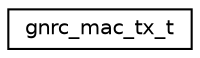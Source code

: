 digraph "Graphical Class Hierarchy"
{
 // LATEX_PDF_SIZE
  edge [fontname="Helvetica",fontsize="10",labelfontname="Helvetica",labelfontsize="10"];
  node [fontname="Helvetica",fontsize="10",shape=record];
  rankdir="LR";
  Node0 [label="gnrc_mac_tx_t",height=0.2,width=0.4,color="black", fillcolor="white", style="filled",URL="$structgnrc__mac__tx__t.html",tooltip="MAC internal type for storing transmission state parameters and state machines."];
}
